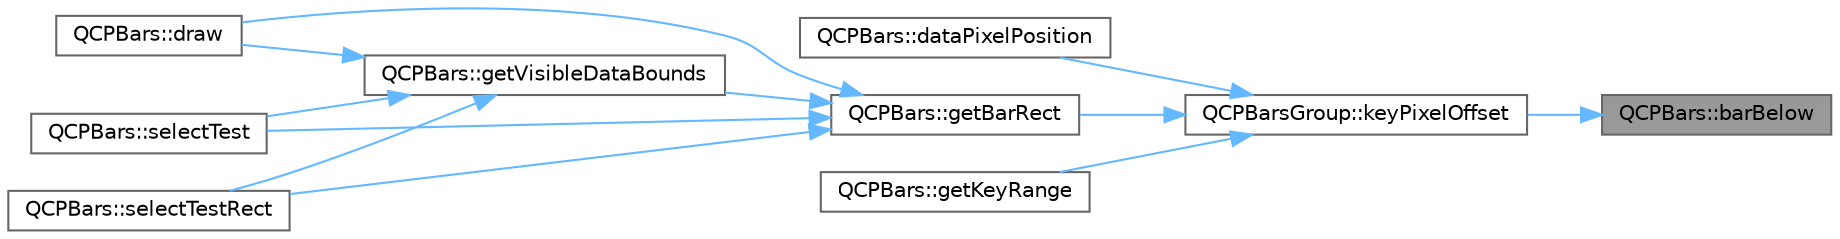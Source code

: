 digraph "QCPBars::barBelow"
{
 // LATEX_PDF_SIZE
  bgcolor="transparent";
  edge [fontname=Helvetica,fontsize=10,labelfontname=Helvetica,labelfontsize=10];
  node [fontname=Helvetica,fontsize=10,shape=box,height=0.2,width=0.4];
  rankdir="RL";
  Node1 [label="QCPBars::barBelow",height=0.2,width=0.4,color="gray40", fillcolor="grey60", style="filled", fontcolor="black",tooltip=" "];
  Node1 -> Node2 [dir="back",color="steelblue1",style="solid"];
  Node2 [label="QCPBarsGroup::keyPixelOffset",height=0.2,width=0.4,color="grey40", fillcolor="white", style="filled",URL="$class_q_c_p_bars_group.html#a8e2ca6002e7bab49670144d048a2bcc9",tooltip=" "];
  Node2 -> Node3 [dir="back",color="steelblue1",style="solid"];
  Node3 [label="QCPBars::dataPixelPosition",height=0.2,width=0.4,color="grey40", fillcolor="white", style="filled",URL="$class_q_c_p_bars.html#a55cdaf565cd3384158d1f7f89533bc2d",tooltip=" "];
  Node2 -> Node4 [dir="back",color="steelblue1",style="solid"];
  Node4 [label="QCPBars::getBarRect",height=0.2,width=0.4,color="grey40", fillcolor="white", style="filled",URL="$class_q_c_p_bars.html#a01b87e38e5d5089d214646d2af7896ea",tooltip=" "];
  Node4 -> Node5 [dir="back",color="steelblue1",style="solid"];
  Node5 [label="QCPBars::draw",height=0.2,width=0.4,color="grey40", fillcolor="white", style="filled",URL="$class_q_c_p_bars.html#aa267c20650d55084c3f47cb2f8fac9dc",tooltip=" "];
  Node4 -> Node6 [dir="back",color="steelblue1",style="solid"];
  Node6 [label="QCPBars::getVisibleDataBounds",height=0.2,width=0.4,color="grey40", fillcolor="white", style="filled",URL="$class_q_c_p_bars.html#ac8b6b514a665a7bff4fb080413ba996a",tooltip=" "];
  Node6 -> Node5 [dir="back",color="steelblue1",style="solid"];
  Node6 -> Node7 [dir="back",color="steelblue1",style="solid"];
  Node7 [label="QCPBars::selectTest",height=0.2,width=0.4,color="grey40", fillcolor="white", style="filled",URL="$class_q_c_p_bars.html#a121f899c27af3186fe93dcd0eb98f49b",tooltip=" "];
  Node6 -> Node8 [dir="back",color="steelblue1",style="solid"];
  Node8 [label="QCPBars::selectTestRect",height=0.2,width=0.4,color="grey40", fillcolor="white", style="filled",URL="$class_q_c_p_bars.html#ab03bb6125c3e983b89d694f75ce6b3d5",tooltip=" "];
  Node4 -> Node7 [dir="back",color="steelblue1",style="solid"];
  Node4 -> Node8 [dir="back",color="steelblue1",style="solid"];
  Node2 -> Node9 [dir="back",color="steelblue1",style="solid"];
  Node9 [label="QCPBars::getKeyRange",height=0.2,width=0.4,color="grey40", fillcolor="white", style="filled",URL="$class_q_c_p_bars.html#ac5a3854774d9d9cd129b1eae1426de2d",tooltip=" "];
}
